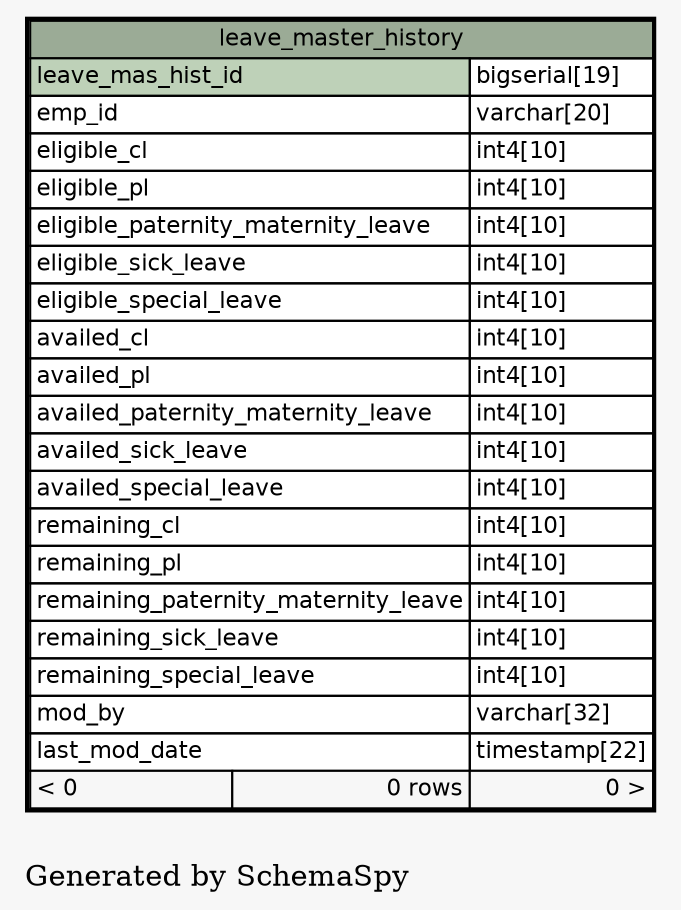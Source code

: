 // dot 2.38.0 on Windows 8.1 6.3
digraph "oneDegreeRelationshipsGraph" {
  graph [
    rankdir="RL"
    bgcolor="#f7f7f7"
    label="\nGenerated by SchemaSpy"
    labeljust="l"
  ];
  node [
    fontname="Helvetica"
    fontsize="11"
    shape="plaintext"
  ];
  edge [
    arrowsize="0.8"
  ];
  "leave_master_history" [
    label=<
    <TABLE BORDER="2" CELLBORDER="1" CELLSPACING="0" BGCOLOR="#ffffff">
      <TR><TD PORT="leave_master_history.heading" COLSPAN="3" BGCOLOR="#9bab96" ALIGN="CENTER">leave_master_history</TD></TR>
      <TR><TD PORT="leave_mas_hist_id" COLSPAN="2" BGCOLOR="#bed1b8" ALIGN="LEFT">leave_mas_hist_id</TD><TD PORT="leave_mas_hist_id.type" ALIGN="LEFT">bigserial[19]</TD></TR>
      <TR><TD PORT="emp_id" COLSPAN="2" ALIGN="LEFT">emp_id</TD><TD PORT="emp_id.type" ALIGN="LEFT">varchar[20]</TD></TR>
      <TR><TD PORT="eligible_cl" COLSPAN="2" ALIGN="LEFT">eligible_cl</TD><TD PORT="eligible_cl.type" ALIGN="LEFT">int4[10]</TD></TR>
      <TR><TD PORT="eligible_pl" COLSPAN="2" ALIGN="LEFT">eligible_pl</TD><TD PORT="eligible_pl.type" ALIGN="LEFT">int4[10]</TD></TR>
      <TR><TD PORT="eligible_paternity_maternity_leave" COLSPAN="2" ALIGN="LEFT">eligible_paternity_maternity_leave</TD><TD PORT="eligible_paternity_maternity_leave.type" ALIGN="LEFT">int4[10]</TD></TR>
      <TR><TD PORT="eligible_sick_leave" COLSPAN="2" ALIGN="LEFT">eligible_sick_leave</TD><TD PORT="eligible_sick_leave.type" ALIGN="LEFT">int4[10]</TD></TR>
      <TR><TD PORT="eligible_special_leave" COLSPAN="2" ALIGN="LEFT">eligible_special_leave</TD><TD PORT="eligible_special_leave.type" ALIGN="LEFT">int4[10]</TD></TR>
      <TR><TD PORT="availed_cl" COLSPAN="2" ALIGN="LEFT">availed_cl</TD><TD PORT="availed_cl.type" ALIGN="LEFT">int4[10]</TD></TR>
      <TR><TD PORT="availed_pl" COLSPAN="2" ALIGN="LEFT">availed_pl</TD><TD PORT="availed_pl.type" ALIGN="LEFT">int4[10]</TD></TR>
      <TR><TD PORT="availed_paternity_maternity_leave" COLSPAN="2" ALIGN="LEFT">availed_paternity_maternity_leave</TD><TD PORT="availed_paternity_maternity_leave.type" ALIGN="LEFT">int4[10]</TD></TR>
      <TR><TD PORT="availed_sick_leave" COLSPAN="2" ALIGN="LEFT">availed_sick_leave</TD><TD PORT="availed_sick_leave.type" ALIGN="LEFT">int4[10]</TD></TR>
      <TR><TD PORT="availed_special_leave" COLSPAN="2" ALIGN="LEFT">availed_special_leave</TD><TD PORT="availed_special_leave.type" ALIGN="LEFT">int4[10]</TD></TR>
      <TR><TD PORT="remaining_cl" COLSPAN="2" ALIGN="LEFT">remaining_cl</TD><TD PORT="remaining_cl.type" ALIGN="LEFT">int4[10]</TD></TR>
      <TR><TD PORT="remaining_pl" COLSPAN="2" ALIGN="LEFT">remaining_pl</TD><TD PORT="remaining_pl.type" ALIGN="LEFT">int4[10]</TD></TR>
      <TR><TD PORT="remaining_paternity_maternity_leave" COLSPAN="2" ALIGN="LEFT">remaining_paternity_maternity_leave</TD><TD PORT="remaining_paternity_maternity_leave.type" ALIGN="LEFT">int4[10]</TD></TR>
      <TR><TD PORT="remaining_sick_leave" COLSPAN="2" ALIGN="LEFT">remaining_sick_leave</TD><TD PORT="remaining_sick_leave.type" ALIGN="LEFT">int4[10]</TD></TR>
      <TR><TD PORT="remaining_special_leave" COLSPAN="2" ALIGN="LEFT">remaining_special_leave</TD><TD PORT="remaining_special_leave.type" ALIGN="LEFT">int4[10]</TD></TR>
      <TR><TD PORT="mod_by" COLSPAN="2" ALIGN="LEFT">mod_by</TD><TD PORT="mod_by.type" ALIGN="LEFT">varchar[32]</TD></TR>
      <TR><TD PORT="last_mod_date" COLSPAN="2" ALIGN="LEFT">last_mod_date</TD><TD PORT="last_mod_date.type" ALIGN="LEFT">timestamp[22]</TD></TR>
      <TR><TD ALIGN="LEFT" BGCOLOR="#f7f7f7">&lt; 0</TD><TD ALIGN="RIGHT" BGCOLOR="#f7f7f7">0 rows</TD><TD ALIGN="RIGHT" BGCOLOR="#f7f7f7">0 &gt;</TD></TR>
    </TABLE>>
    URL="leave_master_history.html#"
    tooltip="leave_master_history"
  ];
}
